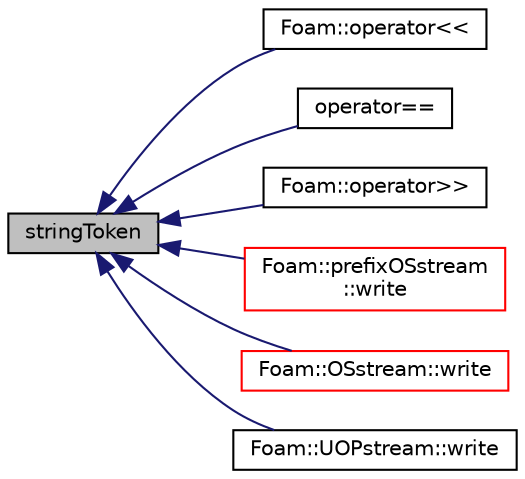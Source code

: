 digraph "stringToken"
{
  bgcolor="transparent";
  edge [fontname="Helvetica",fontsize="10",labelfontname="Helvetica",labelfontsize="10"];
  node [fontname="Helvetica",fontsize="10",shape=record];
  rankdir="LR";
  Node905 [label="stringToken",height=0.2,width=0.4,color="black", fillcolor="grey75", style="filled", fontcolor="black"];
  Node905 -> Node906 [dir="back",color="midnightblue",fontsize="10",style="solid",fontname="Helvetica"];
  Node906 [label="Foam::operator\<\<",height=0.2,width=0.4,color="black",URL="$a21851.html#a609e356ecf969e67ae8ffc4d99dc9c64"];
  Node905 -> Node907 [dir="back",color="midnightblue",fontsize="10",style="solid",fontname="Helvetica"];
  Node907 [label="operator==",height=0.2,width=0.4,color="black",URL="$a27413.html#afb697cd8d7e090979ea1ca43eed4cd6e"];
  Node905 -> Node908 [dir="back",color="midnightblue",fontsize="10",style="solid",fontname="Helvetica"];
  Node908 [label="Foam::operator\>\>",height=0.2,width=0.4,color="black",URL="$a21851.html#a1ca9f6b67cbe53a166cb681c4d5068d0"];
  Node905 -> Node909 [dir="back",color="midnightblue",fontsize="10",style="solid",fontname="Helvetica"];
  Node909 [label="Foam::prefixOSstream\l::write",height=0.2,width=0.4,color="red",URL="$a27401.html#a52c3f56f115b2b9b1b7db001a3784003",tooltip="Write next token to stream. "];
  Node905 -> Node912 [dir="back",color="midnightblue",fontsize="10",style="solid",fontname="Helvetica"];
  Node912 [label="Foam::OSstream::write",height=0.2,width=0.4,color="red",URL="$a27397.html#a52c3f56f115b2b9b1b7db001a3784003",tooltip="Write next token to stream. "];
  Node905 -> Node925 [dir="back",color="midnightblue",fontsize="10",style="solid",fontname="Helvetica"];
  Node925 [label="Foam::UOPstream::write",height=0.2,width=0.4,color="black",URL="$a27369.html#a52c3f56f115b2b9b1b7db001a3784003",tooltip="Write next token to stream. "];
}
